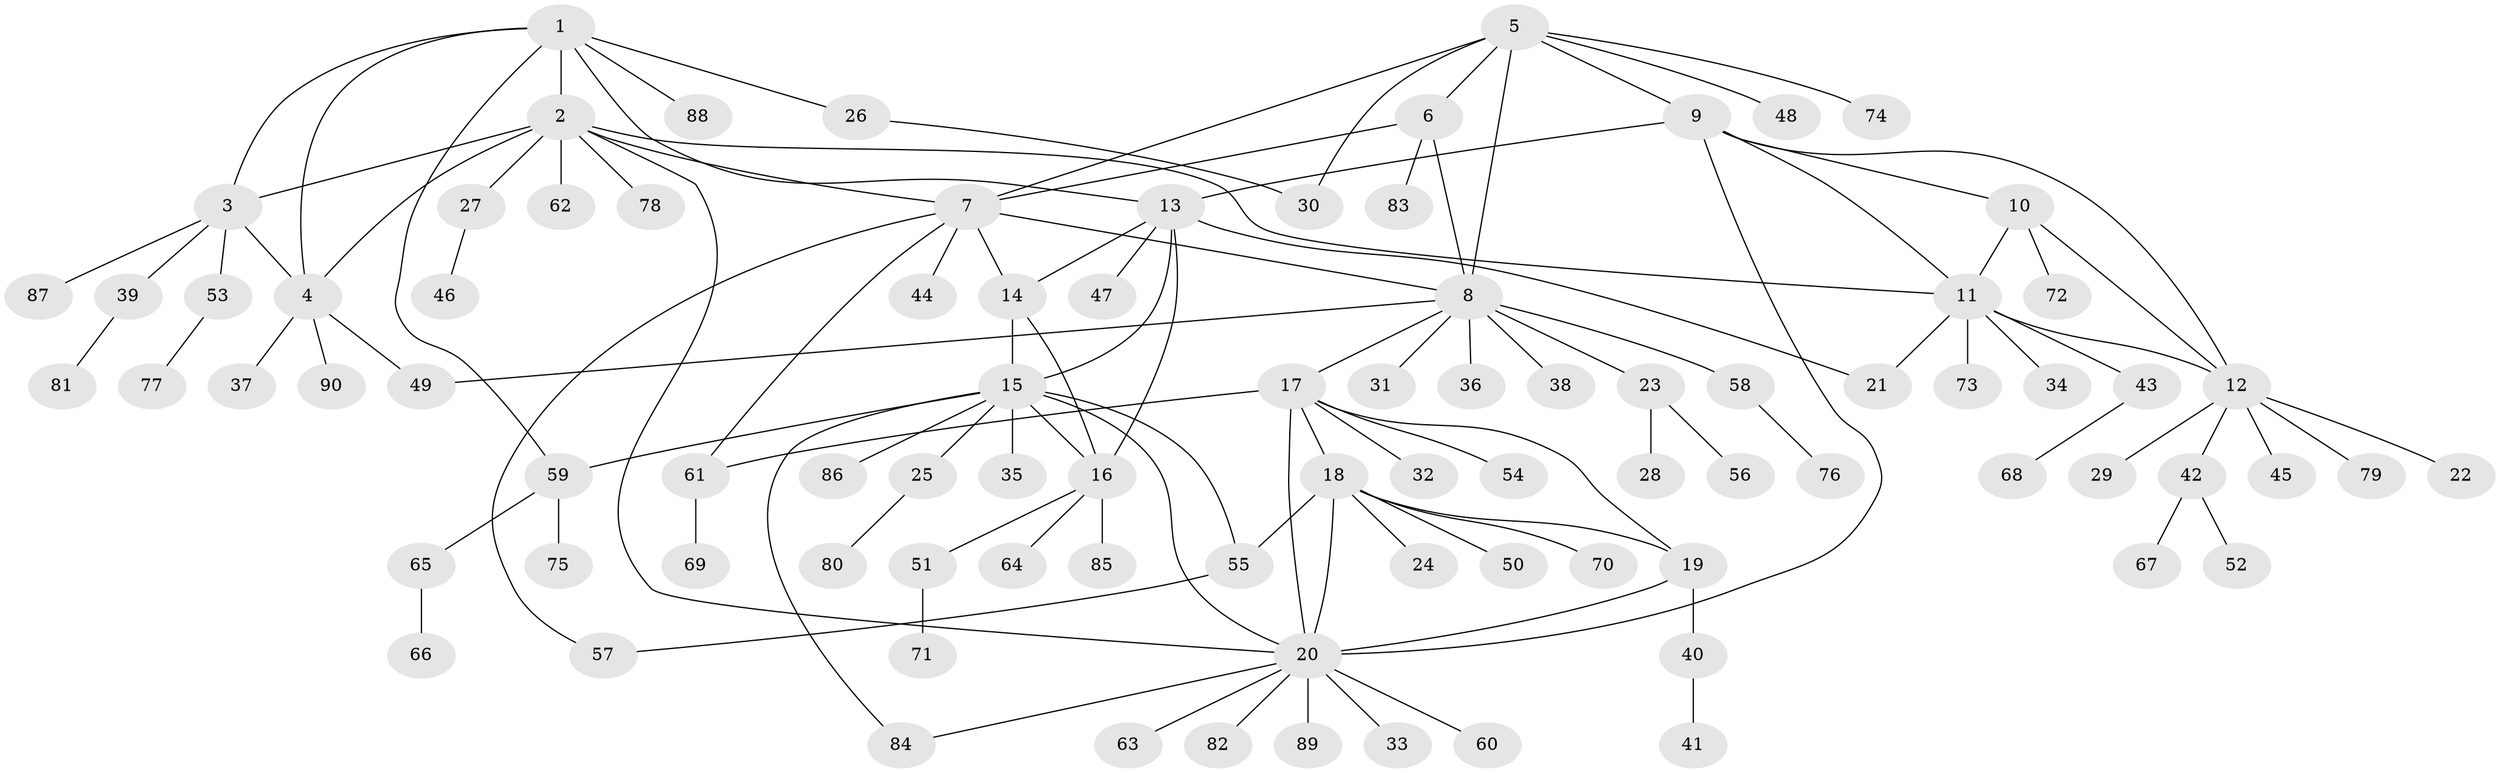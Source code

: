 // Generated by graph-tools (version 1.1) at 2025/15/03/09/25 04:15:51]
// undirected, 90 vertices, 118 edges
graph export_dot {
graph [start="1"]
  node [color=gray90,style=filled];
  1;
  2;
  3;
  4;
  5;
  6;
  7;
  8;
  9;
  10;
  11;
  12;
  13;
  14;
  15;
  16;
  17;
  18;
  19;
  20;
  21;
  22;
  23;
  24;
  25;
  26;
  27;
  28;
  29;
  30;
  31;
  32;
  33;
  34;
  35;
  36;
  37;
  38;
  39;
  40;
  41;
  42;
  43;
  44;
  45;
  46;
  47;
  48;
  49;
  50;
  51;
  52;
  53;
  54;
  55;
  56;
  57;
  58;
  59;
  60;
  61;
  62;
  63;
  64;
  65;
  66;
  67;
  68;
  69;
  70;
  71;
  72;
  73;
  74;
  75;
  76;
  77;
  78;
  79;
  80;
  81;
  82;
  83;
  84;
  85;
  86;
  87;
  88;
  89;
  90;
  1 -- 2;
  1 -- 3;
  1 -- 4;
  1 -- 13;
  1 -- 26;
  1 -- 59;
  1 -- 88;
  2 -- 3;
  2 -- 4;
  2 -- 7;
  2 -- 11;
  2 -- 20;
  2 -- 27;
  2 -- 62;
  2 -- 78;
  3 -- 4;
  3 -- 39;
  3 -- 53;
  3 -- 87;
  4 -- 37;
  4 -- 49;
  4 -- 90;
  5 -- 6;
  5 -- 7;
  5 -- 8;
  5 -- 9;
  5 -- 30;
  5 -- 48;
  5 -- 74;
  6 -- 7;
  6 -- 8;
  6 -- 83;
  7 -- 8;
  7 -- 14;
  7 -- 44;
  7 -- 57;
  7 -- 61;
  8 -- 17;
  8 -- 23;
  8 -- 31;
  8 -- 36;
  8 -- 38;
  8 -- 49;
  8 -- 58;
  9 -- 10;
  9 -- 11;
  9 -- 12;
  9 -- 13;
  9 -- 20;
  10 -- 11;
  10 -- 12;
  10 -- 72;
  11 -- 12;
  11 -- 21;
  11 -- 34;
  11 -- 43;
  11 -- 73;
  12 -- 22;
  12 -- 29;
  12 -- 42;
  12 -- 45;
  12 -- 79;
  13 -- 14;
  13 -- 15;
  13 -- 16;
  13 -- 21;
  13 -- 47;
  14 -- 15;
  14 -- 16;
  15 -- 16;
  15 -- 20;
  15 -- 25;
  15 -- 35;
  15 -- 55;
  15 -- 59;
  15 -- 84;
  15 -- 86;
  16 -- 51;
  16 -- 64;
  16 -- 85;
  17 -- 18;
  17 -- 19;
  17 -- 20;
  17 -- 32;
  17 -- 54;
  17 -- 61;
  18 -- 19;
  18 -- 20;
  18 -- 24;
  18 -- 50;
  18 -- 55;
  18 -- 70;
  19 -- 20;
  19 -- 40;
  20 -- 33;
  20 -- 60;
  20 -- 63;
  20 -- 82;
  20 -- 84;
  20 -- 89;
  23 -- 28;
  23 -- 56;
  25 -- 80;
  26 -- 30;
  27 -- 46;
  39 -- 81;
  40 -- 41;
  42 -- 52;
  42 -- 67;
  43 -- 68;
  51 -- 71;
  53 -- 77;
  55 -- 57;
  58 -- 76;
  59 -- 65;
  59 -- 75;
  61 -- 69;
  65 -- 66;
}

